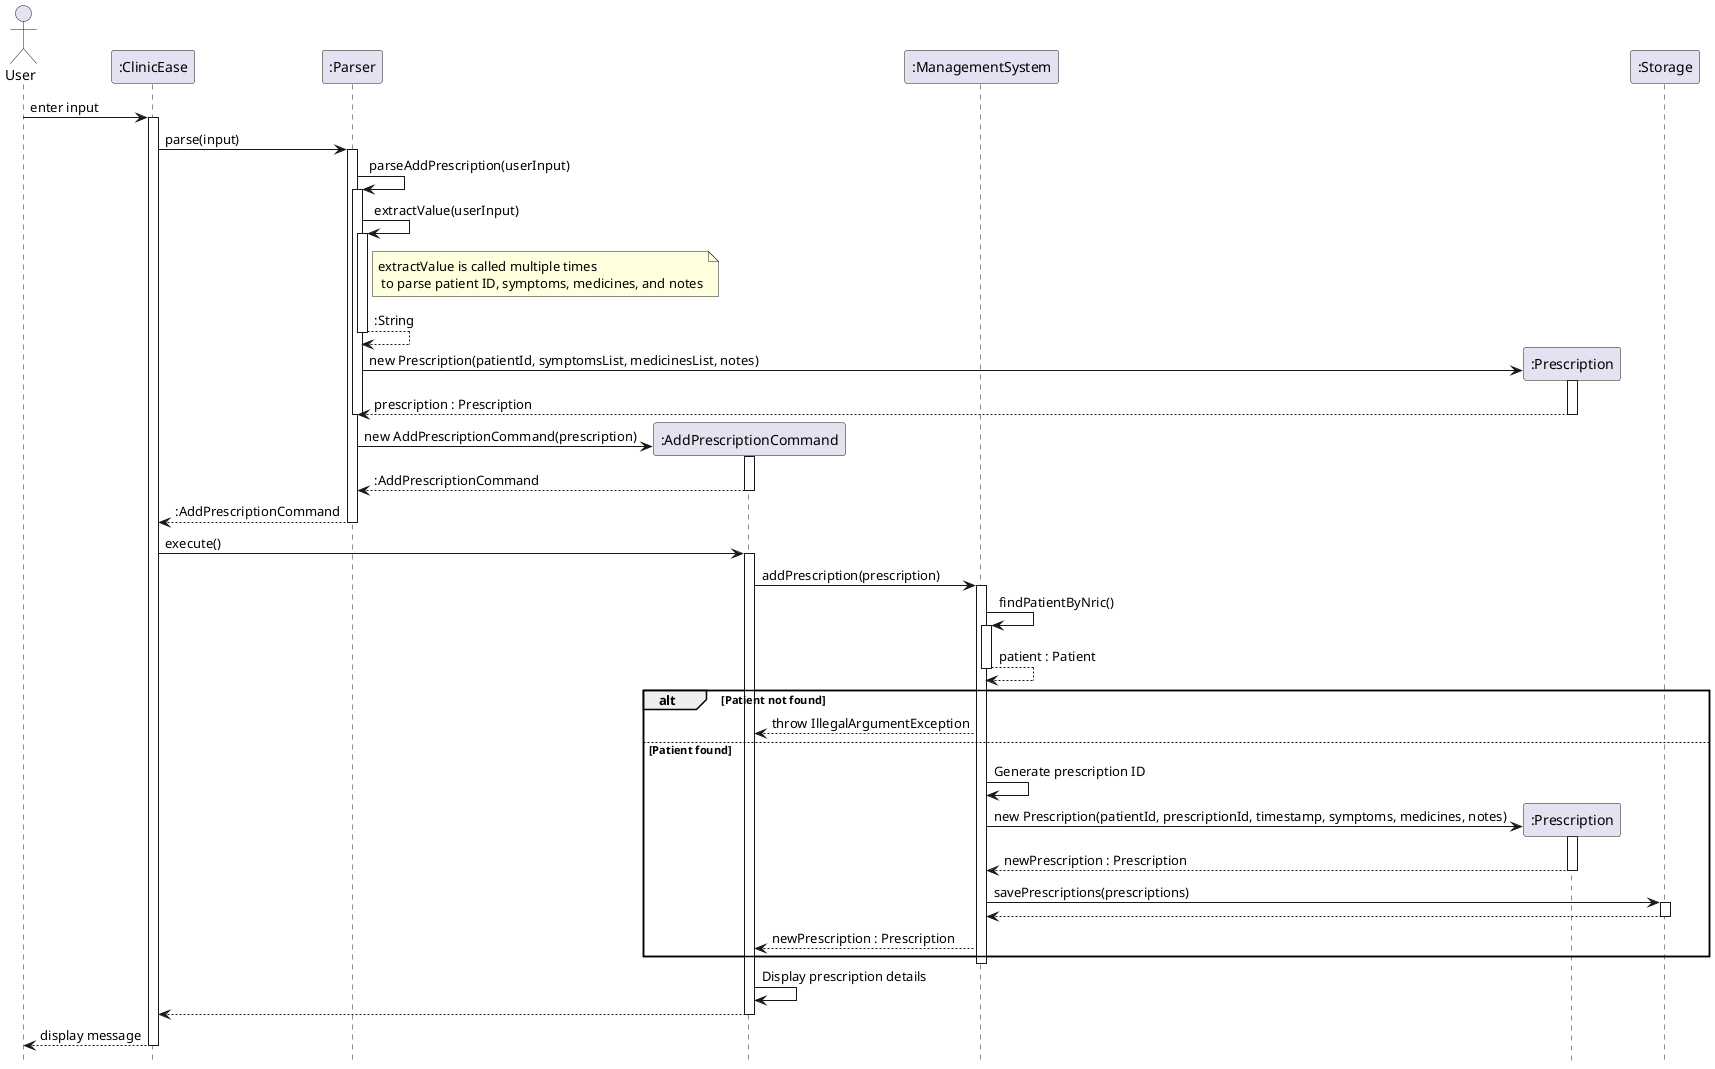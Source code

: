 @startuml
hide footbox

actor User

participant ":ClinicEase" as ClinicEase
participant ":Parser" as Parser
participant ":AddPrescriptionCommand" as AddPrescriptionCommand
participant ":ManagementSystem" as ManagementSystem
participant ":Prescription" as Prescription
participant ":Storage" as Storage

User -> ClinicEase : enter input
activate ClinicEase
ClinicEase -> Parser : parse(input)
activate Parser

Parser -> Parser : parseAddPrescription(userInput)
activate Parser
Parser -> Parser : extractValue(userInput)
activate Parser
note right of Parser: extractValue is called multiple times\n to parse patient ID, symptoms, medicines, and notes
Parser --> Parser : :String
deactivate Parser

create Prescription
Parser -> Prescription : new Prescription(patientId, symptomsList, medicinesList, notes)
activate Prescription
Prescription --> Parser : prescription : Prescription
deactivate Prescription
deactivate Parser

create AddPrescriptionCommand
Parser -> AddPrescriptionCommand : new AddPrescriptionCommand(prescription)
activate AddPrescriptionCommand
AddPrescriptionCommand --> Parser : :AddPrescriptionCommand
deactivate AddPrescriptionCommand
Parser --> ClinicEase : :AddPrescriptionCommand
deactivate Parser

ClinicEase -> AddPrescriptionCommand : execute()
activate AddPrescriptionCommand
AddPrescriptionCommand -> ManagementSystem : addPrescription(prescription)
activate ManagementSystem
ManagementSystem -> ManagementSystem : findPatientByNric()
activate ManagementSystem
ManagementSystem --> ManagementSystem : patient : Patient
deactivate ManagementSystem

alt Patient not found
    ManagementSystem --> AddPrescriptionCommand : throw IllegalArgumentException
else Patient found
    ManagementSystem -> ManagementSystem : Generate prescription ID
    
    create Prescription
    ManagementSystem -> Prescription : new Prescription(patientId, prescriptionId, timestamp, symptoms, medicines, notes)
    activate Prescription
    Prescription --> ManagementSystem : newPrescription : Prescription
    deactivate Prescription
    
    ManagementSystem -> Storage : savePrescriptions(prescriptions)
    activate Storage
    Storage --> ManagementSystem
    deactivate Storage
    
    ManagementSystem --> AddPrescriptionCommand : newPrescription : Prescription
end
deactivate ManagementSystem

AddPrescriptionCommand -> AddPrescriptionCommand : Display prescription details
AddPrescriptionCommand --> ClinicEase
deactivate AddPrescriptionCommand
ClinicEase --> User : display message
deactivate ClinicEase

@enduml 